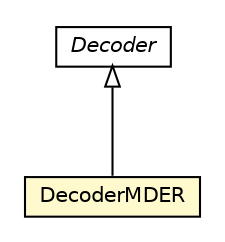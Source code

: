 #!/usr/local/bin/dot
#
# Class diagram 
# Generated by UMLGraph version R5_6-24-gf6e263 (http://www.umlgraph.org/)
#

digraph G {
	edge [fontname="Helvetica",fontsize=10,labelfontname="Helvetica",labelfontsize=10];
	node [fontname="Helvetica",fontsize=10,shape=plaintext];
	nodesep=0.25;
	ranksep=0.5;
	// org.universAAL.lddi.lib.ieeex73std.org.bn.coders.Decoder
	c3392252 [label=<<table title="org.universAAL.lddi.lib.ieeex73std.org.bn.coders.Decoder" border="0" cellborder="1" cellspacing="0" cellpadding="2" port="p" href="../org/bn/coders/Decoder.html">
		<tr><td><table border="0" cellspacing="0" cellpadding="1">
<tr><td align="center" balign="center"><font face="Helvetica-Oblique"> Decoder </font></td></tr>
		</table></td></tr>
		</table>>, URL="../org/bn/coders/Decoder.html", fontname="Helvetica", fontcolor="black", fontsize=10.0];
	// org.universAAL.lddi.lib.ieeex73std.mder.DecoderMDER
	c3392272 [label=<<table title="org.universAAL.lddi.lib.ieeex73std.mder.DecoderMDER" border="0" cellborder="1" cellspacing="0" cellpadding="2" port="p" bgcolor="lemonChiffon" href="./DecoderMDER.html">
		<tr><td><table border="0" cellspacing="0" cellpadding="1">
<tr><td align="center" balign="center"> DecoderMDER </td></tr>
		</table></td></tr>
		</table>>, URL="./DecoderMDER.html", fontname="Helvetica", fontcolor="black", fontsize=10.0];
	//org.universAAL.lddi.lib.ieeex73std.mder.DecoderMDER extends org.universAAL.lddi.lib.ieeex73std.org.bn.coders.Decoder
	c3392252:p -> c3392272:p [dir=back,arrowtail=empty];
}

